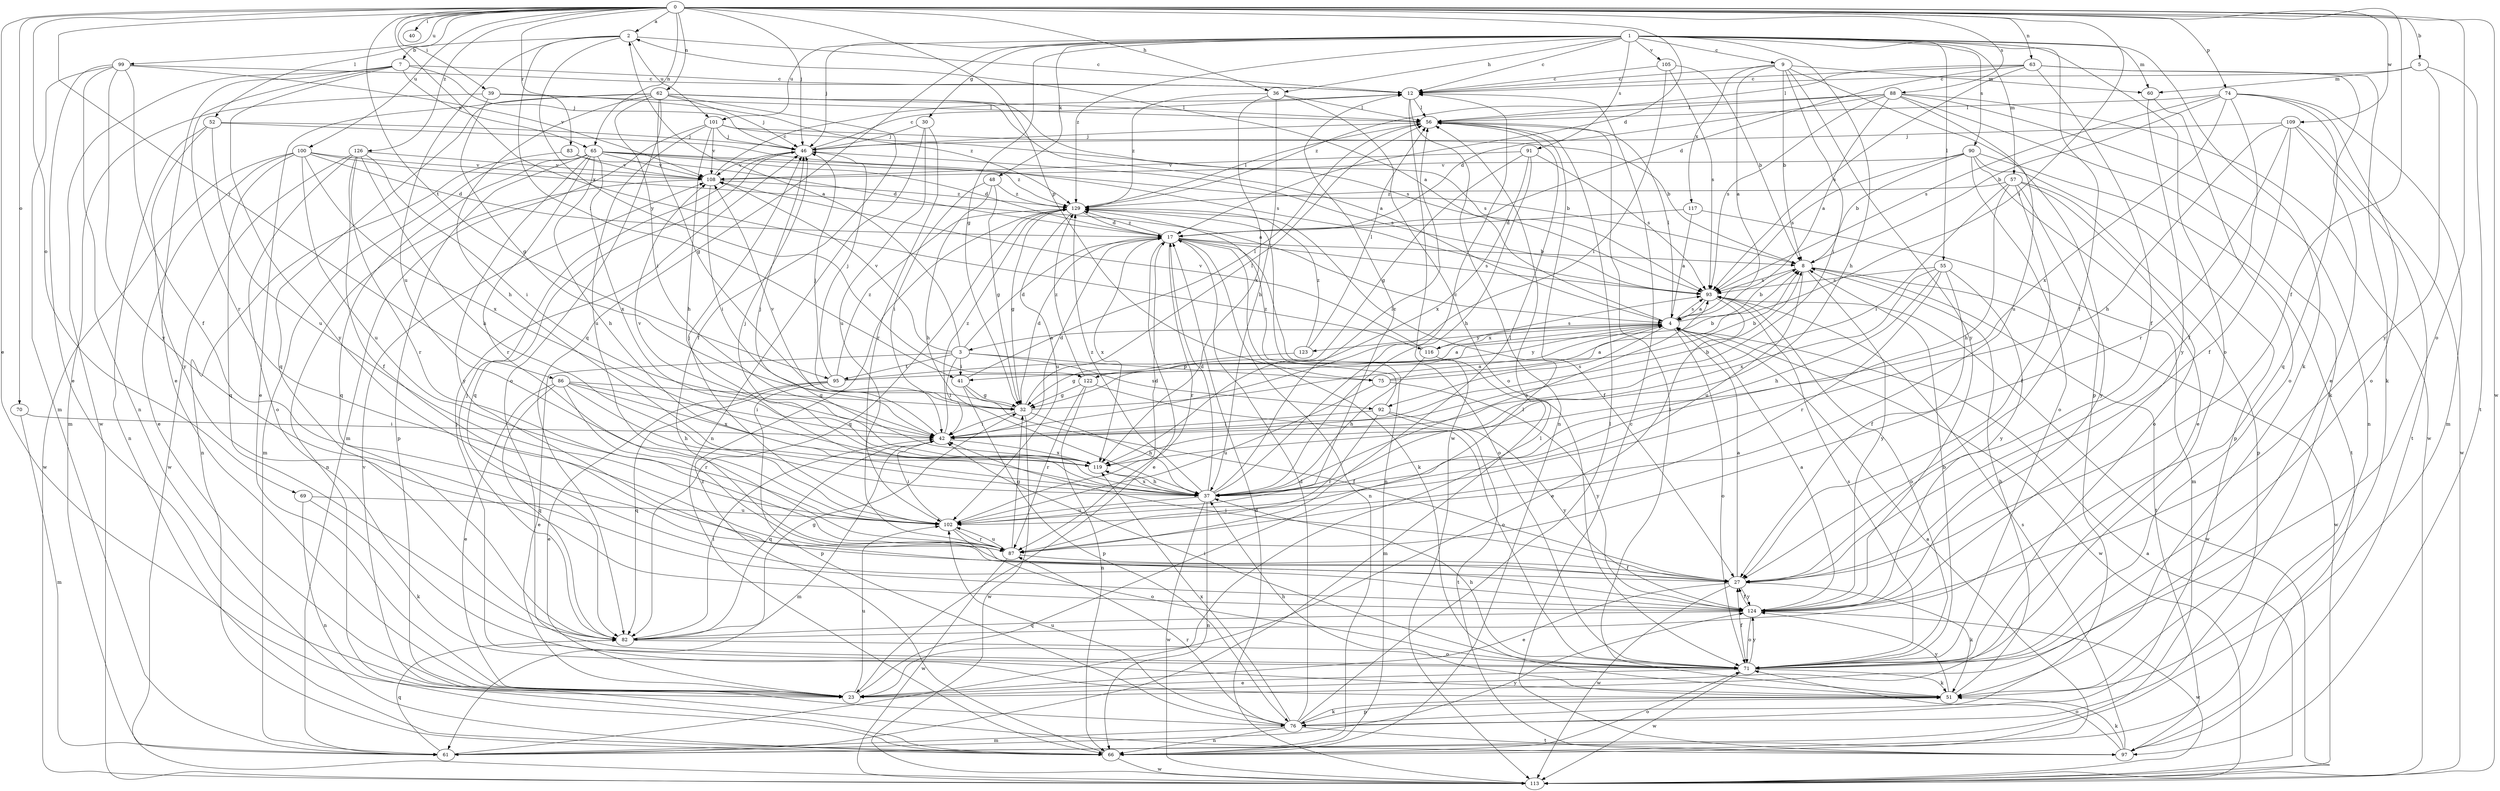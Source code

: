strict digraph  {
0;
1;
2;
3;
4;
5;
7;
8;
9;
12;
17;
23;
27;
30;
32;
36;
37;
39;
40;
41;
42;
46;
48;
51;
52;
55;
56;
57;
60;
61;
62;
63;
65;
66;
69;
70;
71;
74;
75;
76;
82;
83;
86;
87;
88;
90;
91;
92;
93;
95;
97;
99;
100;
101;
102;
105;
108;
109;
113;
116;
117;
119;
122;
123;
124;
126;
129;
0 -> 2  [label=a];
0 -> 5  [label=b];
0 -> 17  [label=d];
0 -> 23  [label=e];
0 -> 27  [label=f];
0 -> 36  [label=h];
0 -> 39  [label=i];
0 -> 40  [label=i];
0 -> 41  [label=i];
0 -> 46  [label=j];
0 -> 52  [label=l];
0 -> 62  [label=n];
0 -> 63  [label=n];
0 -> 65  [label=n];
0 -> 69  [label=o];
0 -> 70  [label=o];
0 -> 71  [label=o];
0 -> 74  [label=p];
0 -> 75  [label=p];
0 -> 83  [label=r];
0 -> 86  [label=r];
0 -> 88  [label=s];
0 -> 95  [label=t];
0 -> 99  [label=u];
0 -> 100  [label=u];
0 -> 109  [label=w];
0 -> 113  [label=w];
0 -> 116  [label=x];
0 -> 126  [label=z];
1 -> 9  [label=c];
1 -> 12  [label=c];
1 -> 27  [label=f];
1 -> 30  [label=g];
1 -> 32  [label=g];
1 -> 36  [label=h];
1 -> 37  [label=h];
1 -> 46  [label=j];
1 -> 48  [label=k];
1 -> 51  [label=k];
1 -> 55  [label=l];
1 -> 57  [label=m];
1 -> 60  [label=m];
1 -> 71  [label=o];
1 -> 82  [label=q];
1 -> 90  [label=s];
1 -> 91  [label=s];
1 -> 101  [label=u];
1 -> 105  [label=v];
1 -> 129  [label=z];
2 -> 7  [label=b];
2 -> 12  [label=c];
2 -> 41  [label=i];
2 -> 101  [label=u];
2 -> 102  [label=u];
2 -> 122  [label=y];
3 -> 2  [label=a];
3 -> 17  [label=d];
3 -> 23  [label=e];
3 -> 41  [label=i];
3 -> 42  [label=i];
3 -> 75  [label=p];
3 -> 92  [label=s];
3 -> 95  [label=t];
3 -> 108  [label=v];
4 -> 2  [label=a];
4 -> 3  [label=a];
4 -> 8  [label=b];
4 -> 56  [label=l];
4 -> 71  [label=o];
4 -> 92  [label=s];
4 -> 93  [label=s];
4 -> 113  [label=w];
4 -> 116  [label=x];
4 -> 122  [label=y];
4 -> 123  [label=y];
5 -> 12  [label=c];
5 -> 60  [label=m];
5 -> 97  [label=t];
5 -> 124  [label=y];
7 -> 12  [label=c];
7 -> 23  [label=e];
7 -> 46  [label=j];
7 -> 65  [label=n];
7 -> 87  [label=r];
7 -> 113  [label=w];
7 -> 124  [label=y];
8 -> 93  [label=s];
8 -> 97  [label=t];
8 -> 102  [label=u];
8 -> 113  [label=w];
8 -> 124  [label=y];
9 -> 4  [label=a];
9 -> 8  [label=b];
9 -> 12  [label=c];
9 -> 42  [label=i];
9 -> 60  [label=m];
9 -> 76  [label=p];
9 -> 117  [label=x];
9 -> 124  [label=y];
12 -> 56  [label=l];
12 -> 66  [label=n];
12 -> 113  [label=w];
17 -> 8  [label=b];
17 -> 23  [label=e];
17 -> 51  [label=k];
17 -> 66  [label=n];
17 -> 71  [label=o];
17 -> 87  [label=r];
17 -> 93  [label=s];
17 -> 119  [label=x];
17 -> 129  [label=z];
23 -> 56  [label=l];
23 -> 102  [label=u];
27 -> 4  [label=a];
27 -> 23  [label=e];
27 -> 42  [label=i];
27 -> 51  [label=k];
27 -> 113  [label=w];
27 -> 124  [label=y];
30 -> 46  [label=j];
30 -> 66  [label=n];
30 -> 87  [label=r];
30 -> 102  [label=u];
32 -> 4  [label=a];
32 -> 17  [label=d];
32 -> 37  [label=h];
32 -> 42  [label=i];
32 -> 46  [label=j];
32 -> 56  [label=l];
32 -> 113  [label=w];
36 -> 37  [label=h];
36 -> 56  [label=l];
36 -> 71  [label=o];
36 -> 119  [label=x];
36 -> 129  [label=z];
37 -> 12  [label=c];
37 -> 17  [label=d];
37 -> 46  [label=j];
37 -> 56  [label=l];
37 -> 66  [label=n];
37 -> 93  [label=s];
37 -> 102  [label=u];
37 -> 113  [label=w];
37 -> 119  [label=x];
37 -> 129  [label=z];
39 -> 32  [label=g];
39 -> 56  [label=l];
39 -> 61  [label=m];
39 -> 129  [label=z];
41 -> 27  [label=f];
41 -> 32  [label=g];
41 -> 56  [label=l];
41 -> 76  [label=p];
42 -> 8  [label=b];
42 -> 17  [label=d];
42 -> 61  [label=m];
42 -> 82  [label=q];
42 -> 108  [label=v];
42 -> 119  [label=x];
42 -> 129  [label=z];
46 -> 12  [label=c];
46 -> 82  [label=q];
46 -> 93  [label=s];
46 -> 108  [label=v];
48 -> 32  [label=g];
48 -> 37  [label=h];
48 -> 42  [label=i];
48 -> 129  [label=z];
51 -> 8  [label=b];
51 -> 37  [label=h];
51 -> 46  [label=j];
51 -> 56  [label=l];
51 -> 76  [label=p];
51 -> 124  [label=y];
52 -> 46  [label=j];
52 -> 66  [label=n];
52 -> 93  [label=s];
52 -> 102  [label=u];
52 -> 124  [label=y];
55 -> 27  [label=f];
55 -> 37  [label=h];
55 -> 87  [label=r];
55 -> 93  [label=s];
55 -> 119  [label=x];
55 -> 124  [label=y];
56 -> 46  [label=j];
57 -> 27  [label=f];
57 -> 37  [label=h];
57 -> 42  [label=i];
57 -> 71  [label=o];
57 -> 76  [label=p];
57 -> 124  [label=y];
57 -> 129  [label=z];
60 -> 71  [label=o];
60 -> 124  [label=y];
61 -> 56  [label=l];
61 -> 82  [label=q];
61 -> 124  [label=y];
62 -> 4  [label=a];
62 -> 23  [label=e];
62 -> 27  [label=f];
62 -> 32  [label=g];
62 -> 37  [label=h];
62 -> 42  [label=i];
62 -> 46  [label=j];
62 -> 56  [label=l];
62 -> 71  [label=o];
62 -> 82  [label=q];
62 -> 93  [label=s];
63 -> 12  [label=c];
63 -> 17  [label=d];
63 -> 23  [label=e];
63 -> 27  [label=f];
63 -> 51  [label=k];
63 -> 56  [label=l];
63 -> 93  [label=s];
65 -> 8  [label=b];
65 -> 17  [label=d];
65 -> 37  [label=h];
65 -> 61  [label=m];
65 -> 76  [label=p];
65 -> 82  [label=q];
65 -> 87  [label=r];
65 -> 108  [label=v];
65 -> 119  [label=x];
65 -> 124  [label=y];
65 -> 129  [label=z];
66 -> 4  [label=a];
66 -> 71  [label=o];
66 -> 113  [label=w];
66 -> 129  [label=z];
69 -> 51  [label=k];
69 -> 66  [label=n];
69 -> 102  [label=u];
70 -> 42  [label=i];
70 -> 61  [label=m];
71 -> 8  [label=b];
71 -> 23  [label=e];
71 -> 27  [label=f];
71 -> 37  [label=h];
71 -> 42  [label=i];
71 -> 51  [label=k];
71 -> 93  [label=s];
71 -> 113  [label=w];
71 -> 124  [label=y];
74 -> 8  [label=b];
74 -> 27  [label=f];
74 -> 56  [label=l];
74 -> 61  [label=m];
74 -> 71  [label=o];
74 -> 82  [label=q];
74 -> 93  [label=s];
74 -> 119  [label=x];
75 -> 4  [label=a];
75 -> 8  [label=b];
75 -> 102  [label=u];
75 -> 124  [label=y];
76 -> 17  [label=d];
76 -> 51  [label=k];
76 -> 56  [label=l];
76 -> 61  [label=m];
76 -> 66  [label=n];
76 -> 87  [label=r];
76 -> 97  [label=t];
76 -> 102  [label=u];
76 -> 119  [label=x];
82 -> 32  [label=g];
82 -> 42  [label=i];
82 -> 46  [label=j];
82 -> 71  [label=o];
83 -> 17  [label=d];
83 -> 66  [label=n];
83 -> 108  [label=v];
86 -> 23  [label=e];
86 -> 32  [label=g];
86 -> 37  [label=h];
86 -> 42  [label=i];
86 -> 82  [label=q];
86 -> 87  [label=r];
86 -> 119  [label=x];
87 -> 27  [label=f];
87 -> 32  [label=g];
87 -> 56  [label=l];
87 -> 102  [label=u];
87 -> 113  [label=w];
88 -> 4  [label=a];
88 -> 17  [label=d];
88 -> 51  [label=k];
88 -> 56  [label=l];
88 -> 66  [label=n];
88 -> 93  [label=s];
88 -> 102  [label=u];
88 -> 113  [label=w];
88 -> 129  [label=z];
90 -> 8  [label=b];
90 -> 23  [label=e];
90 -> 71  [label=o];
90 -> 76  [label=p];
90 -> 93  [label=s];
90 -> 97  [label=t];
90 -> 108  [label=v];
91 -> 32  [label=g];
91 -> 37  [label=h];
91 -> 93  [label=s];
91 -> 108  [label=v];
91 -> 119  [label=x];
92 -> 42  [label=i];
92 -> 87  [label=r];
92 -> 97  [label=t];
92 -> 124  [label=y];
92 -> 129  [label=z];
93 -> 4  [label=a];
93 -> 23  [label=e];
93 -> 71  [label=o];
93 -> 113  [label=w];
95 -> 4  [label=a];
95 -> 8  [label=b];
95 -> 23  [label=e];
95 -> 46  [label=j];
95 -> 76  [label=p];
95 -> 82  [label=q];
95 -> 129  [label=z];
97 -> 12  [label=c];
97 -> 51  [label=k];
97 -> 71  [label=o];
97 -> 93  [label=s];
97 -> 108  [label=v];
99 -> 12  [label=c];
99 -> 23  [label=e];
99 -> 27  [label=f];
99 -> 61  [label=m];
99 -> 66  [label=n];
99 -> 108  [label=v];
99 -> 124  [label=y];
100 -> 4  [label=a];
100 -> 17  [label=d];
100 -> 23  [label=e];
100 -> 82  [label=q];
100 -> 102  [label=u];
100 -> 108  [label=v];
100 -> 113  [label=w];
100 -> 119  [label=x];
101 -> 8  [label=b];
101 -> 37  [label=h];
101 -> 46  [label=j];
101 -> 61  [label=m];
101 -> 93  [label=s];
101 -> 102  [label=u];
101 -> 108  [label=v];
102 -> 12  [label=c];
102 -> 17  [label=d];
102 -> 42  [label=i];
102 -> 46  [label=j];
102 -> 71  [label=o];
102 -> 87  [label=r];
105 -> 8  [label=b];
105 -> 12  [label=c];
105 -> 42  [label=i];
105 -> 93  [label=s];
108 -> 12  [label=c];
108 -> 42  [label=i];
108 -> 66  [label=n];
108 -> 129  [label=z];
109 -> 27  [label=f];
109 -> 37  [label=h];
109 -> 46  [label=j];
109 -> 87  [label=r];
109 -> 97  [label=t];
109 -> 113  [label=w];
113 -> 4  [label=a];
113 -> 17  [label=d];
116 -> 37  [label=h];
116 -> 61  [label=m];
116 -> 93  [label=s];
116 -> 108  [label=v];
117 -> 4  [label=a];
117 -> 17  [label=d];
117 -> 61  [label=m];
119 -> 37  [label=h];
119 -> 46  [label=j];
119 -> 108  [label=v];
122 -> 32  [label=g];
122 -> 66  [label=n];
122 -> 71  [label=o];
122 -> 87  [label=r];
122 -> 129  [label=z];
123 -> 32  [label=g];
123 -> 56  [label=l];
123 -> 129  [label=z];
124 -> 4  [label=a];
124 -> 27  [label=f];
124 -> 71  [label=o];
124 -> 82  [label=q];
124 -> 113  [label=w];
126 -> 27  [label=f];
126 -> 37  [label=h];
126 -> 42  [label=i];
126 -> 71  [label=o];
126 -> 87  [label=r];
126 -> 108  [label=v];
126 -> 113  [label=w];
129 -> 17  [label=d];
129 -> 27  [label=f];
129 -> 32  [label=g];
129 -> 56  [label=l];
129 -> 66  [label=n];
129 -> 82  [label=q];
129 -> 102  [label=u];
}
